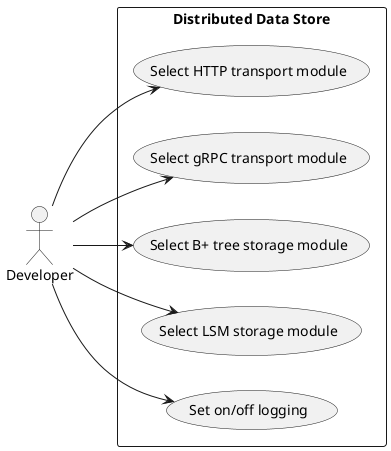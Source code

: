 @startuml
left to right direction

actor "Developer" as C

rectangle "Distributed Data Store" {
  usecase "Select HTTP transport module" as T1
  usecase "Select gRPC transport module" as T2
  usecase "Select B+ tree storage module" as S1
  usecase "Select LSM storage module" as S2
  usecase "Set on/off logging" as L
}

C --> T1
C --> T2
C --> S1
C --> S2
C --> L

@enduml